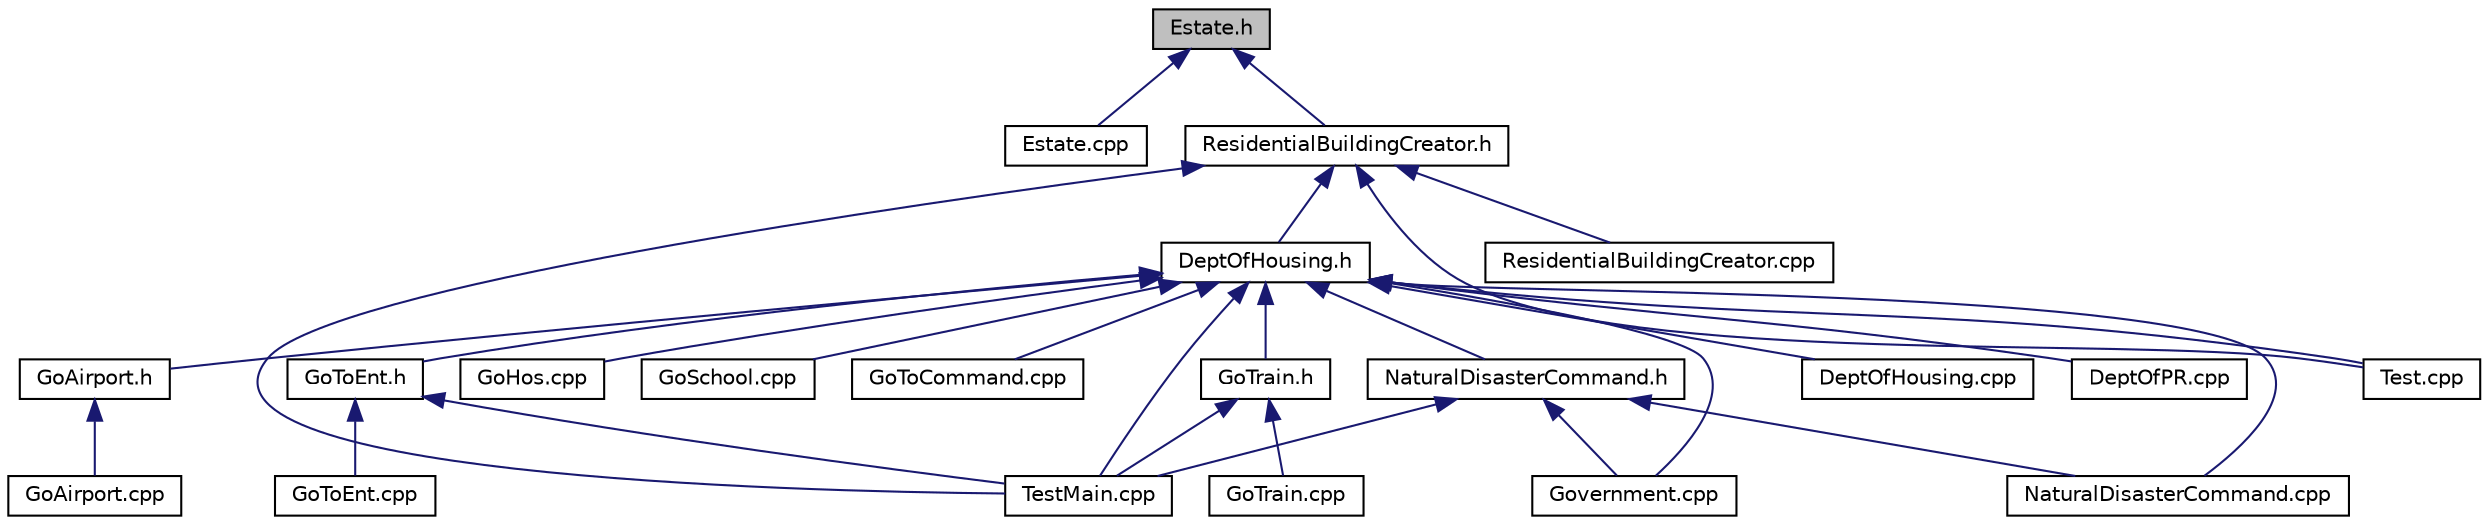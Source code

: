 digraph "Estate.h"
{
 // LATEX_PDF_SIZE
  edge [fontname="Helvetica",fontsize="10",labelfontname="Helvetica",labelfontsize="10"];
  node [fontname="Helvetica",fontsize="10",shape=record];
  Node1 [label="Estate.h",height=0.2,width=0.4,color="black", fillcolor="grey75", style="filled", fontcolor="black",tooltip="Declaration of the Estate class, representing a luxury residential estate."];
  Node1 -> Node2 [dir="back",color="midnightblue",fontsize="10",style="solid"];
  Node2 [label="Estate.cpp",height=0.2,width=0.4,color="black", fillcolor="white", style="filled",URL="$Estate_8cpp.html",tooltip=" "];
  Node1 -> Node3 [dir="back",color="midnightblue",fontsize="10",style="solid"];
  Node3 [label="ResidentialBuildingCreator.h",height=0.2,width=0.4,color="black", fillcolor="white", style="filled",URL="$ResidentialBuildingCreator_8h.html",tooltip="Defines the ResidentialBuildingCreator class for creating residential buildings."];
  Node3 -> Node4 [dir="back",color="midnightblue",fontsize="10",style="solid"];
  Node4 [label="DeptOfHousing.h",height=0.2,width=0.4,color="black", fillcolor="white", style="filled",URL="$DeptOfHousing_8h.html",tooltip=" "];
  Node4 -> Node5 [dir="back",color="midnightblue",fontsize="10",style="solid"];
  Node5 [label="DeptOfHousing.cpp",height=0.2,width=0.4,color="black", fillcolor="white", style="filled",URL="$DeptOfHousing_8cpp.html",tooltip=" "];
  Node4 -> Node6 [dir="back",color="midnightblue",fontsize="10",style="solid"];
  Node6 [label="DeptOfPR.cpp",height=0.2,width=0.4,color="black", fillcolor="white", style="filled",URL="$DeptOfPR_8cpp.html",tooltip=" "];
  Node4 -> Node7 [dir="back",color="midnightblue",fontsize="10",style="solid"];
  Node7 [label="GoAirport.h",height=0.2,width=0.4,color="black", fillcolor="white", style="filled",URL="$GoAirport_8h.html",tooltip="Part of the command design pattern allowing a citizen to travel from the current position to an airpo..."];
  Node7 -> Node8 [dir="back",color="midnightblue",fontsize="10",style="solid"];
  Node8 [label="GoAirport.cpp",height=0.2,width=0.4,color="black", fillcolor="white", style="filled",URL="$GoAirport_8cpp.html",tooltip=" "];
  Node4 -> Node9 [dir="back",color="midnightblue",fontsize="10",style="solid"];
  Node9 [label="GoHos.cpp",height=0.2,width=0.4,color="black", fillcolor="white", style="filled",URL="$GoHos_8cpp.html",tooltip=" "];
  Node4 -> Node10 [dir="back",color="midnightblue",fontsize="10",style="solid"];
  Node10 [label="GoSchool.cpp",height=0.2,width=0.4,color="black", fillcolor="white", style="filled",URL="$GoSchool_8cpp.html",tooltip=" "];
  Node4 -> Node11 [dir="back",color="midnightblue",fontsize="10",style="solid"];
  Node11 [label="GoToCommand.cpp",height=0.2,width=0.4,color="black", fillcolor="white", style="filled",URL="$GoToCommand_8cpp.html",tooltip=" "];
  Node4 -> Node12 [dir="back",color="midnightblue",fontsize="10",style="solid"];
  Node12 [label="GoToEnt.h",height=0.2,width=0.4,color="black", fillcolor="white", style="filled",URL="$GoToEnt_8h.html",tooltip=" "];
  Node12 -> Node13 [dir="back",color="midnightblue",fontsize="10",style="solid"];
  Node13 [label="GoToEnt.cpp",height=0.2,width=0.4,color="black", fillcolor="white", style="filled",URL="$GoToEnt_8cpp.html",tooltip=" "];
  Node12 -> Node14 [dir="back",color="midnightblue",fontsize="10",style="solid"];
  Node14 [label="TestMain.cpp",height=0.2,width=0.4,color="black", fillcolor="white", style="filled",URL="$TestMain_8cpp.html",tooltip=" "];
  Node4 -> Node15 [dir="back",color="midnightblue",fontsize="10",style="solid"];
  Node15 [label="GoTrain.h",height=0.2,width=0.4,color="black", fillcolor="white", style="filled",URL="$GoTrain_8h.html",tooltip="Part of the command design pattern allowing a citizen to travel from the current position to a train ..."];
  Node15 -> Node16 [dir="back",color="midnightblue",fontsize="10",style="solid"];
  Node16 [label="GoTrain.cpp",height=0.2,width=0.4,color="black", fillcolor="white", style="filled",URL="$GoTrain_8cpp.html",tooltip=" "];
  Node15 -> Node14 [dir="back",color="midnightblue",fontsize="10",style="solid"];
  Node4 -> Node17 [dir="back",color="midnightblue",fontsize="10",style="solid"];
  Node17 [label="Government.cpp",height=0.2,width=0.4,color="black", fillcolor="white", style="filled",URL="$Government_8cpp.html",tooltip=" "];
  Node4 -> Node18 [dir="back",color="midnightblue",fontsize="10",style="solid"];
  Node18 [label="NaturalDisasterCommand.cpp",height=0.2,width=0.4,color="black", fillcolor="white", style="filled",URL="$NaturalDisasterCommand_8cpp.html",tooltip=" "];
  Node4 -> Node19 [dir="back",color="midnightblue",fontsize="10",style="solid"];
  Node19 [label="NaturalDisasterCommand.h",height=0.2,width=0.4,color="black", fillcolor="white", style="filled",URL="$NaturalDisasterCommand_8h.html",tooltip="Defines the NaturalDisasterCommand class for handling natural disaster events."];
  Node19 -> Node17 [dir="back",color="midnightblue",fontsize="10",style="solid"];
  Node19 -> Node18 [dir="back",color="midnightblue",fontsize="10",style="solid"];
  Node19 -> Node14 [dir="back",color="midnightblue",fontsize="10",style="solid"];
  Node4 -> Node20 [dir="back",color="midnightblue",fontsize="10",style="solid"];
  Node20 [label="Test.cpp",height=0.2,width=0.4,color="black", fillcolor="white", style="filled",URL="$Test_8cpp.html",tooltip=" "];
  Node4 -> Node14 [dir="back",color="midnightblue",fontsize="10",style="solid"];
  Node3 -> Node21 [dir="back",color="midnightblue",fontsize="10",style="solid"];
  Node21 [label="ResidentialBuildingCreator.cpp",height=0.2,width=0.4,color="black", fillcolor="white", style="filled",URL="$ResidentialBuildingCreator_8cpp.html",tooltip="Implements the ResidentialBuildingCreator class."];
  Node3 -> Node20 [dir="back",color="midnightblue",fontsize="10",style="solid"];
  Node3 -> Node14 [dir="back",color="midnightblue",fontsize="10",style="solid"];
}
